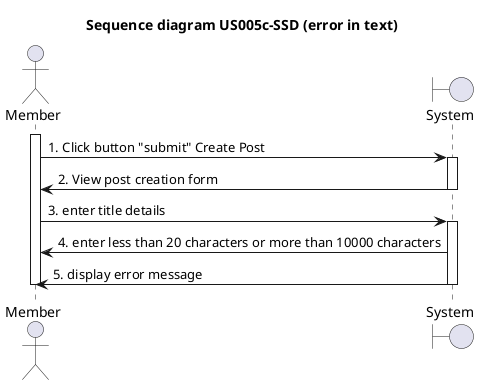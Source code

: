 @startuml US005c-SSD
title Sequence diagram US005c-SSD (error in text)

actor Member
boundary System

activate Member


Member -> System: 1. Click button "submit" Create Post
activate System
System -> Member: 2. View post creation form
deactivate System
Member -> System: 3. enter title details
activate System
System -> Member: 4. enter less than 20 characters or more than 10000 characters
System -> Member: 5. display error message
deactivate System
deactivate Member
@enduml